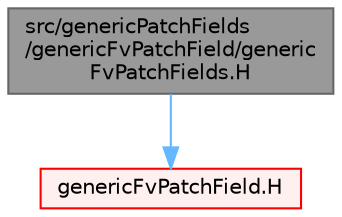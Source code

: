 digraph "src/genericPatchFields/genericFvPatchField/genericFvPatchFields.H"
{
 // LATEX_PDF_SIZE
  bgcolor="transparent";
  edge [fontname=Helvetica,fontsize=10,labelfontname=Helvetica,labelfontsize=10];
  node [fontname=Helvetica,fontsize=10,shape=box,height=0.2,width=0.4];
  Node1 [id="Node000001",label="src/genericPatchFields\l/genericFvPatchField/generic\lFvPatchFields.H",height=0.2,width=0.4,color="gray40", fillcolor="grey60", style="filled", fontcolor="black",tooltip=" "];
  Node1 -> Node2 [id="edge1_Node000001_Node000002",color="steelblue1",style="solid",tooltip=" "];
  Node2 [id="Node000002",label="genericFvPatchField.H",height=0.2,width=0.4,color="red", fillcolor="#FFF0F0", style="filled",URL="$genericFvPatchField_8H.html",tooltip=" "];
}
